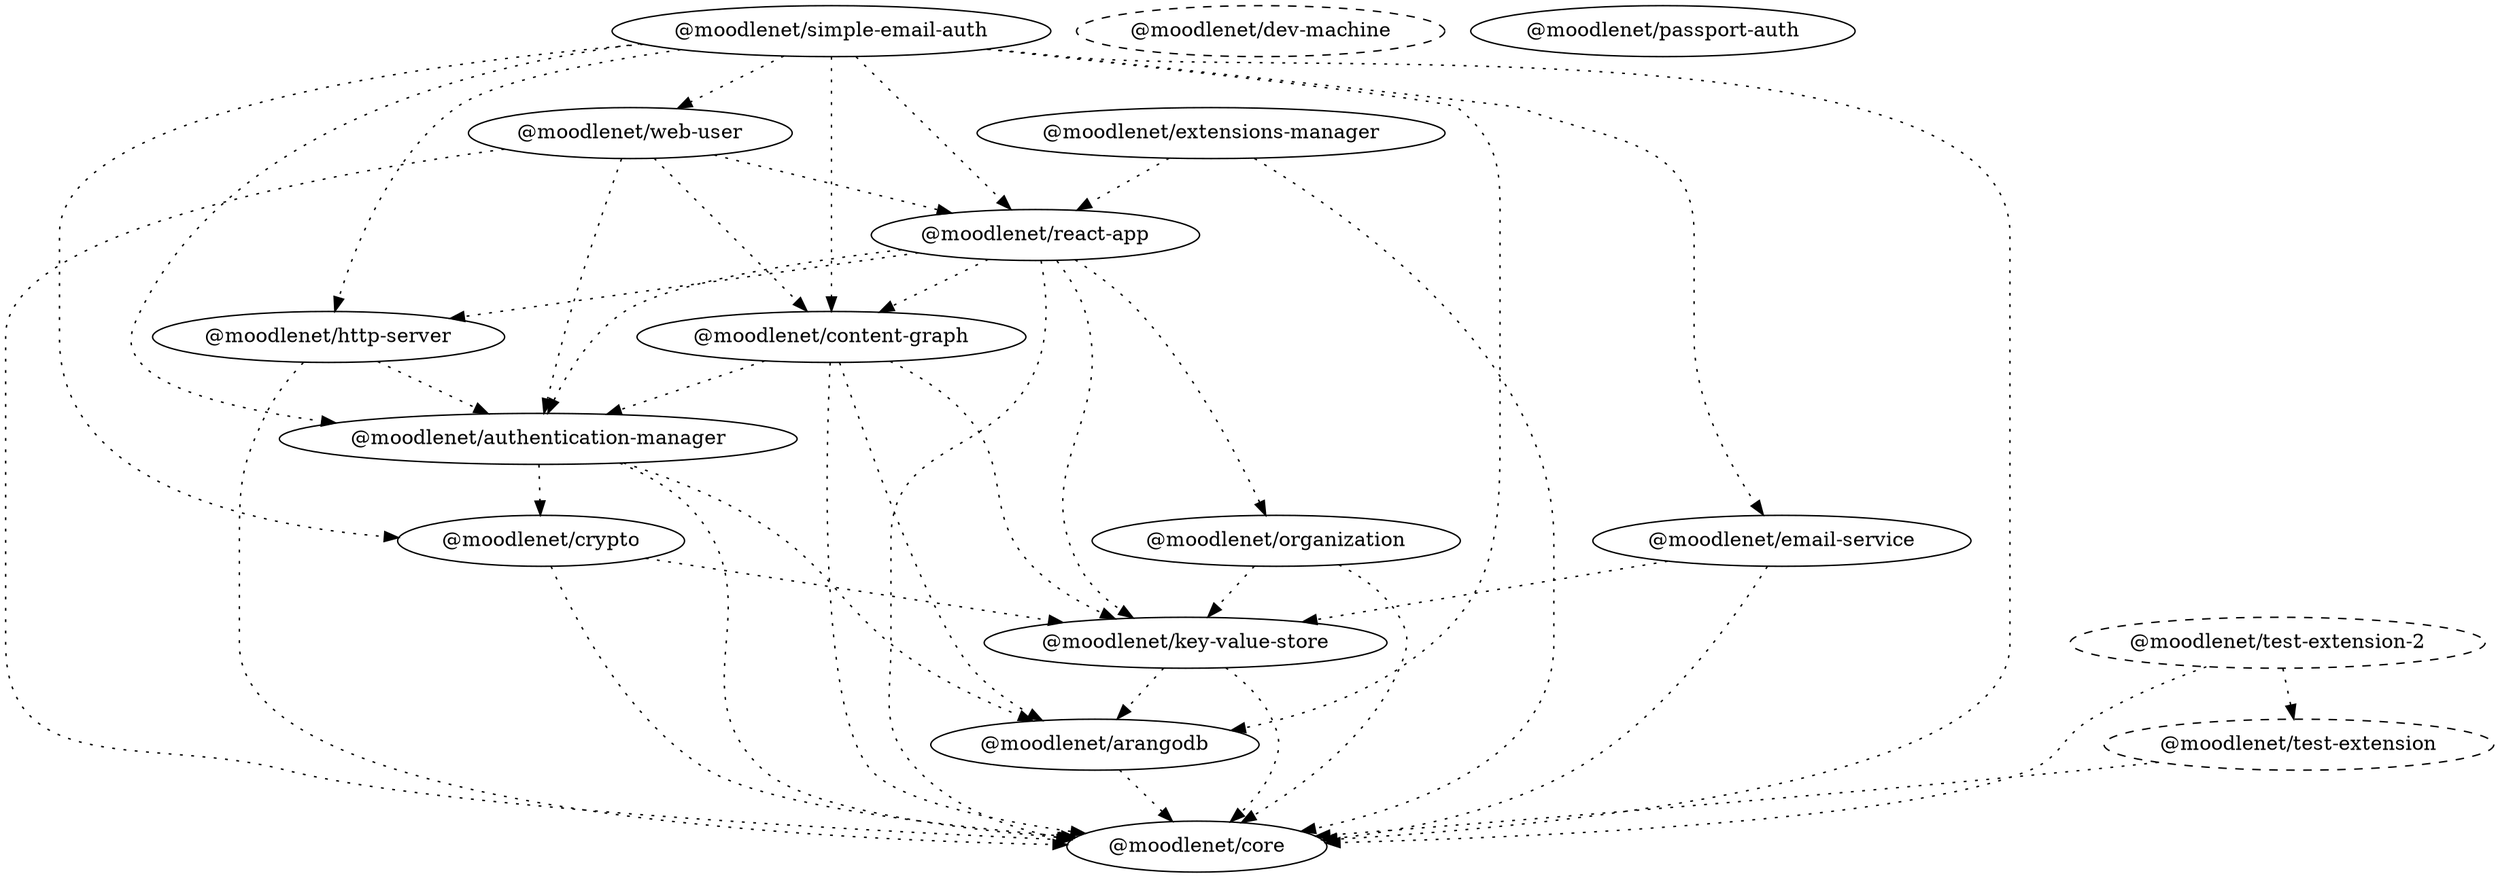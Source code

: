 digraph G {
  "@moodlenet/arangodb";
  "@moodlenet/core";
  "@moodlenet/authentication-manager";
  "@moodlenet/crypto";
  "@moodlenet/content-graph";
  "@moodlenet/key-value-store";
  "@moodlenet/dev-machine" [ style = "dashed" ];
  "@moodlenet/email-service";
  "@moodlenet/extensions-manager";
  "@moodlenet/react-app";
  "@moodlenet/http-server";
  "@moodlenet/organization";
  "@moodlenet/passport-auth";
  "@moodlenet/simple-email-auth";
  "@moodlenet/web-user";
  "@moodlenet/test-extension-2" [ style = "dashed" ];
  "@moodlenet/test-extension" [ style = "dashed" ];
  "@moodlenet/arangodb" -> "@moodlenet/core" [ style = "dotted" ];
  "@moodlenet/authentication-manager" -> "@moodlenet/arangodb" [ style = "dotted" ];
  "@moodlenet/authentication-manager" -> "@moodlenet/core" [ style = "dotted" ];
  "@moodlenet/authentication-manager" -> "@moodlenet/crypto" [ style = "dotted" ];
  "@moodlenet/content-graph" -> "@moodlenet/arangodb" [ style = "dotted" ];
  "@moodlenet/content-graph" -> "@moodlenet/authentication-manager" [ style = "dotted" ];
  "@moodlenet/content-graph" -> "@moodlenet/core" [ style = "dotted" ];
  "@moodlenet/content-graph" -> "@moodlenet/key-value-store" [ style = "dotted" ];
  "@moodlenet/crypto" -> "@moodlenet/core" [ style = "dotted" ];
  "@moodlenet/crypto" -> "@moodlenet/key-value-store" [ style = "dotted" ];
  "@moodlenet/email-service" -> "@moodlenet/core" [ style = "dotted" ];
  "@moodlenet/email-service" -> "@moodlenet/key-value-store" [ style = "dotted" ];
  "@moodlenet/extensions-manager" -> "@moodlenet/core" [ style = "dotted" ];
  "@moodlenet/extensions-manager" -> "@moodlenet/react-app" [ style = "dotted" ];
  "@moodlenet/http-server" -> "@moodlenet/authentication-manager" [ style = "dotted" ];
  "@moodlenet/http-server" -> "@moodlenet/core" [ style = "dotted" ];
  "@moodlenet/key-value-store" -> "@moodlenet/arangodb" [ style = "dotted" ];
  "@moodlenet/key-value-store" -> "@moodlenet/core" [ style = "dotted" ];
  "@moodlenet/organization" -> "@moodlenet/core" [ style = "dotted" ];
  "@moodlenet/organization" -> "@moodlenet/key-value-store" [ style = "dotted" ];
  "@moodlenet/react-app" -> "@moodlenet/authentication-manager" [ style = "dotted" ];
  "@moodlenet/react-app" -> "@moodlenet/content-graph" [ style = "dotted" ];
  "@moodlenet/react-app" -> "@moodlenet/core" [ style = "dotted" ];
  "@moodlenet/react-app" -> "@moodlenet/http-server" [ style = "dotted" ];
  "@moodlenet/react-app" -> "@moodlenet/key-value-store" [ style = "dotted" ];
  "@moodlenet/react-app" -> "@moodlenet/organization" [ style = "dotted" ];
  "@moodlenet/simple-email-auth" -> "@moodlenet/arangodb" [ style = "dotted" ];
  "@moodlenet/simple-email-auth" -> "@moodlenet/authentication-manager" [ style = "dotted" ];
  "@moodlenet/simple-email-auth" -> "@moodlenet/content-graph" [ style = "dotted" ];
  "@moodlenet/simple-email-auth" -> "@moodlenet/core" [ style = "dotted" ];
  "@moodlenet/simple-email-auth" -> "@moodlenet/crypto" [ style = "dotted" ];
  "@moodlenet/simple-email-auth" -> "@moodlenet/email-service" [ style = "dotted" ];
  "@moodlenet/simple-email-auth" -> "@moodlenet/http-server" [ style = "dotted" ];
  "@moodlenet/simple-email-auth" -> "@moodlenet/react-app" [ style = "dotted" ];
  "@moodlenet/simple-email-auth" -> "@moodlenet/web-user" [ style = "dotted" ];
  "@moodlenet/test-extension-2" -> "@moodlenet/core" [ style = "dotted" ];
  "@moodlenet/test-extension-2" -> "@moodlenet/test-extension" [ style = "dotted" ];
  "@moodlenet/test-extension" -> "@moodlenet/core" [ style = "dotted" ];
  "@moodlenet/web-user" -> "@moodlenet/authentication-manager" [ style = "dotted" ];
  "@moodlenet/web-user" -> "@moodlenet/content-graph" [ style = "dotted" ];
  "@moodlenet/web-user" -> "@moodlenet/core" [ style = "dotted" ];
  "@moodlenet/web-user" -> "@moodlenet/react-app" [ style = "dotted" ];
}
